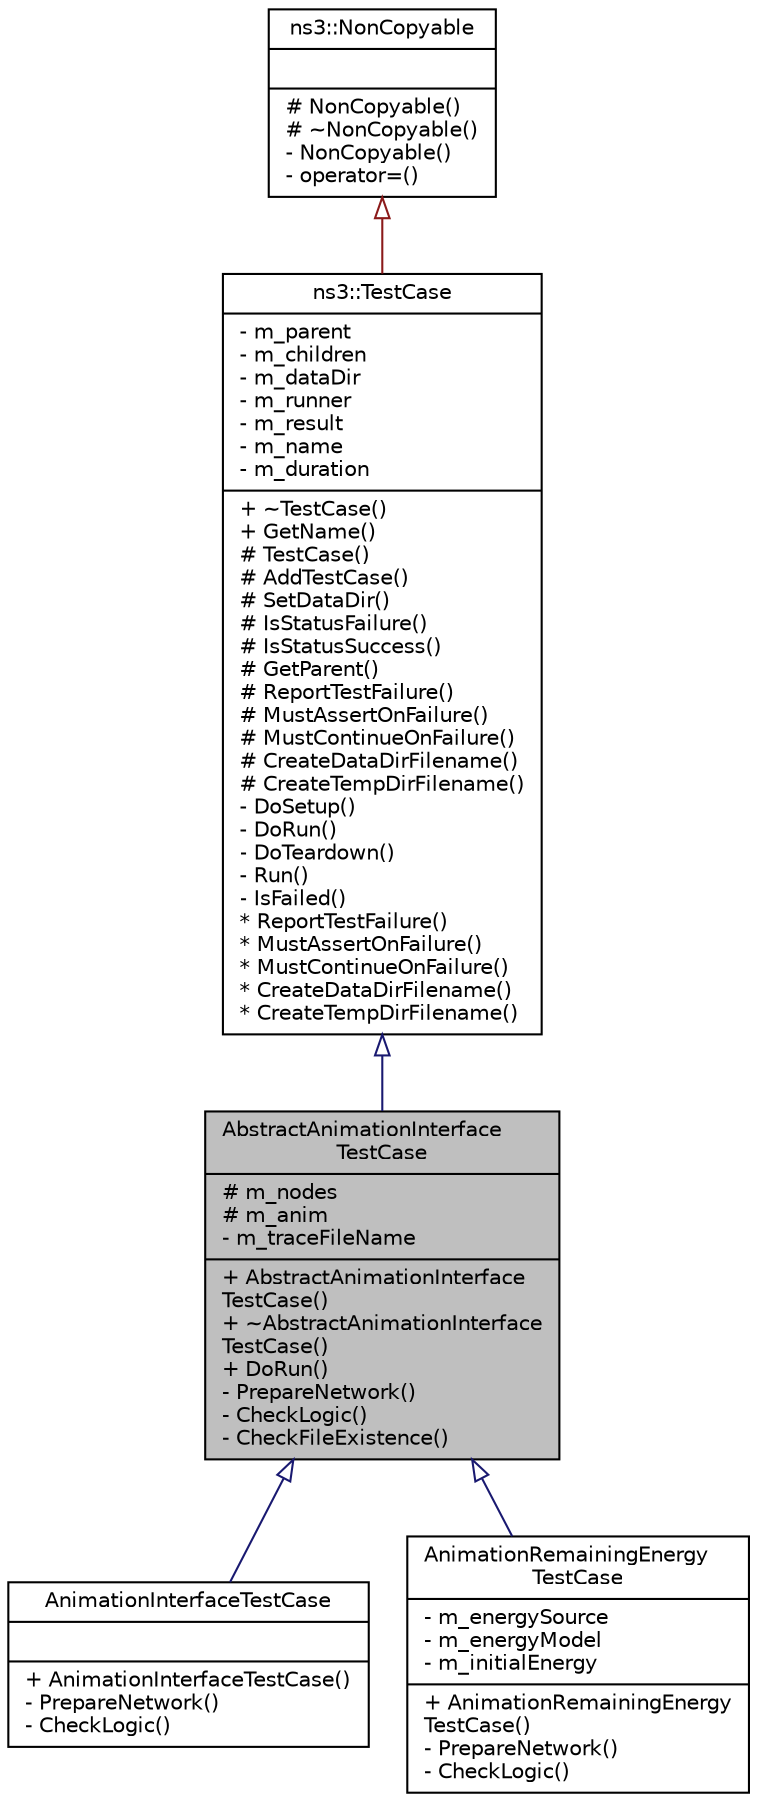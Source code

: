 digraph "AbstractAnimationInterfaceTestCase"
{
  edge [fontname="Helvetica",fontsize="10",labelfontname="Helvetica",labelfontsize="10"];
  node [fontname="Helvetica",fontsize="10",shape=record];
  Node1 [label="{AbstractAnimationInterface\lTestCase\n|# m_nodes\l# m_anim\l- m_traceFileName\l|+ AbstractAnimationInterface\lTestCase()\l+ ~AbstractAnimationInterface\lTestCase()\l+ DoRun()\l- PrepareNetwork()\l- CheckLogic()\l- CheckFileExistence()\l}",height=0.2,width=0.4,color="black", fillcolor="grey75", style="filled", fontcolor="black"];
  Node2 -> Node1 [dir="back",color="midnightblue",fontsize="10",style="solid",arrowtail="onormal"];
  Node2 [label="{ns3::TestCase\n|- m_parent\l- m_children\l- m_dataDir\l- m_runner\l- m_result\l- m_name\l- m_duration\l|+ ~TestCase()\l+ GetName()\l# TestCase()\l# AddTestCase()\l# SetDataDir()\l# IsStatusFailure()\l# IsStatusSuccess()\l# GetParent()\l# ReportTestFailure()\l# MustAssertOnFailure()\l# MustContinueOnFailure()\l# CreateDataDirFilename()\l# CreateTempDirFilename()\l- DoSetup()\l- DoRun()\l- DoTeardown()\l- Run()\l- IsFailed()\l* ReportTestFailure()\l* MustAssertOnFailure()\l* MustContinueOnFailure()\l* CreateDataDirFilename()\l* CreateTempDirFilename()\l}",height=0.2,width=0.4,color="black", fillcolor="white", style="filled",URL="$dd/d88/classns3_1_1TestCase.html",tooltip="encapsulates test code "];
  Node3 -> Node2 [dir="back",color="firebrick4",fontsize="10",style="solid",arrowtail="onormal"];
  Node3 [label="{ns3::NonCopyable\n||# NonCopyable()\l# ~NonCopyable()\l- NonCopyable()\l- operator=()\l}",height=0.2,width=0.4,color="black", fillcolor="white", style="filled",URL="$da/dd1/classns3_1_1NonCopyable.html"];
  Node1 -> Node4 [dir="back",color="midnightblue",fontsize="10",style="solid",arrowtail="onormal"];
  Node4 [label="{AnimationInterfaceTestCase\n||+ AnimationInterfaceTestCase()\l- PrepareNetwork()\l- CheckLogic()\l}",height=0.2,width=0.4,color="black", fillcolor="white", style="filled",URL="$d3/de7/classAnimationInterfaceTestCase.html",tooltip="Animation Interface Test Case. "];
  Node1 -> Node5 [dir="back",color="midnightblue",fontsize="10",style="solid",arrowtail="onormal"];
  Node5 [label="{AnimationRemainingEnergy\lTestCase\n|- m_energySource\l- m_energyModel\l- m_initialEnergy\l|+ AnimationRemainingEnergy\lTestCase()\l- PrepareNetwork()\l- CheckLogic()\l}",height=0.2,width=0.4,color="black", fillcolor="white", style="filled",URL="$de/d8b/classAnimationRemainingEnergyTestCase.html",tooltip="Animation Remaining Energy Test Case. "];
}
